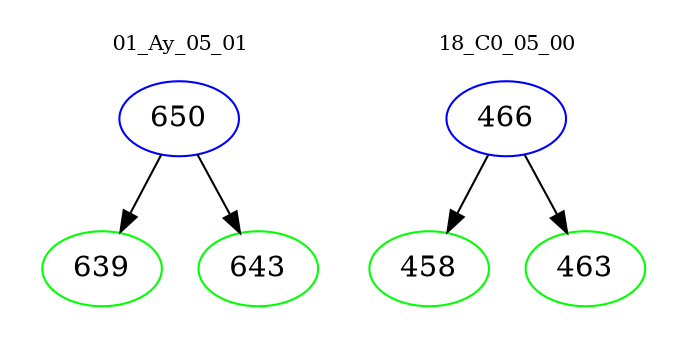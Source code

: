 digraph{
subgraph cluster_0 {
color = white
label = "01_Ay_05_01";
fontsize=10;
T0_650 [label="650", color="blue"]
T0_650 -> T0_639 [color="black"]
T0_639 [label="639", color="green"]
T0_650 -> T0_643 [color="black"]
T0_643 [label="643", color="green"]
}
subgraph cluster_1 {
color = white
label = "18_C0_05_00";
fontsize=10;
T1_466 [label="466", color="blue"]
T1_466 -> T1_458 [color="black"]
T1_458 [label="458", color="green"]
T1_466 -> T1_463 [color="black"]
T1_463 [label="463", color="green"]
}
}
